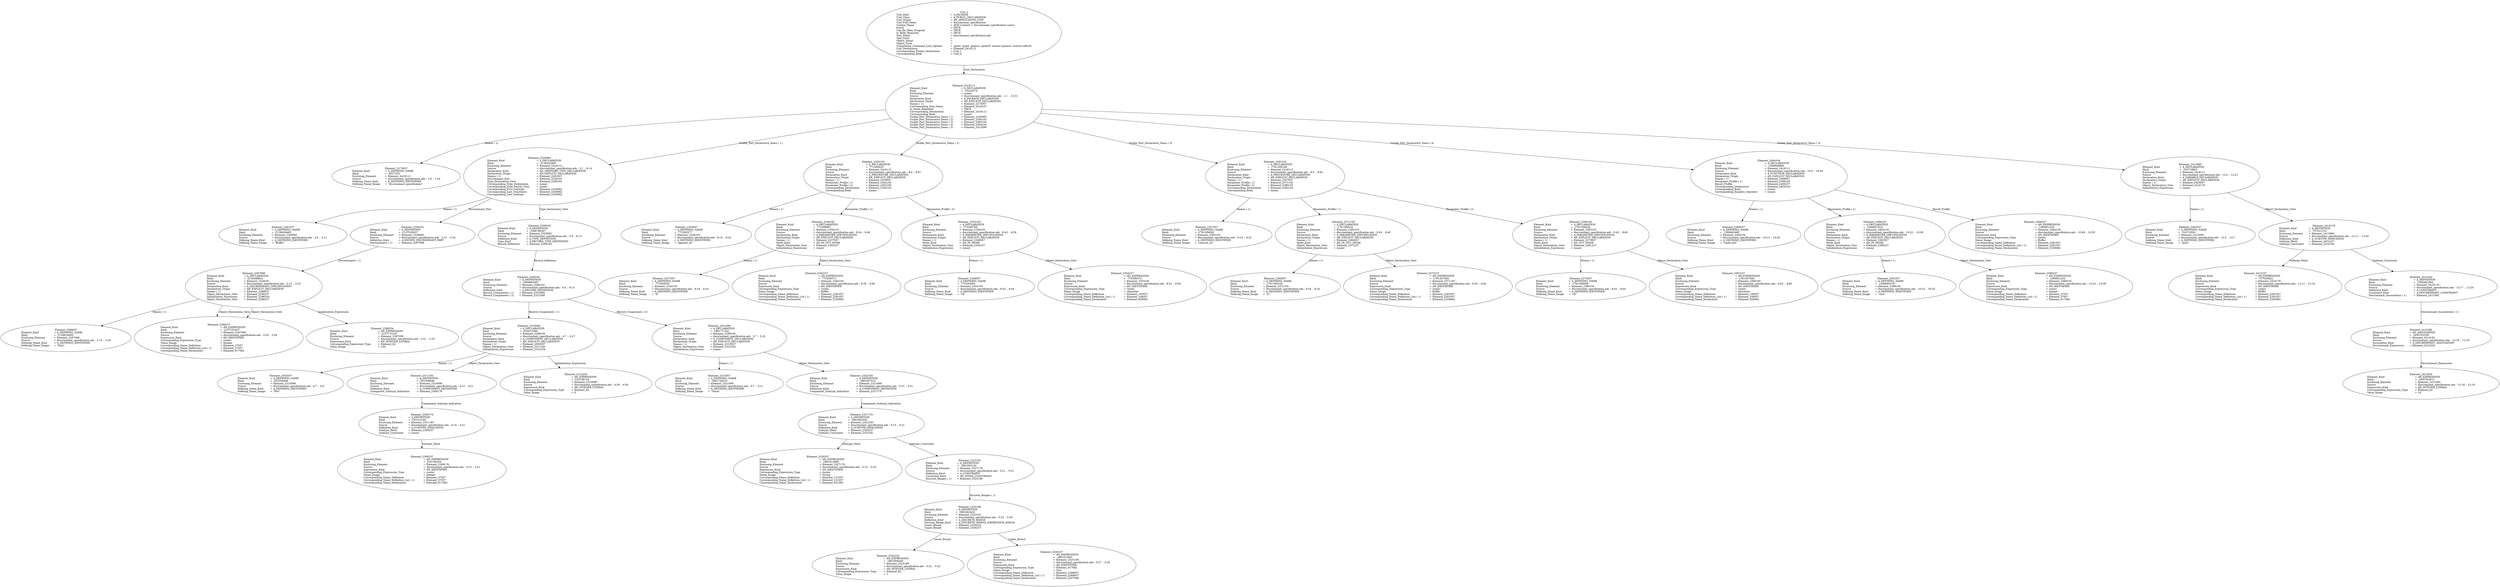 digraph "discriminant_specification.adt" {
  Unit_2 -> Element_2418112
      [ label=Unit_Declaration ];
  Unit_2
      [ label=<<TABLE BORDER="0" CELLBORDER="0" CELLSPACING="0" CELLPADDING="0"> 
          <TR><TD COLSPAN="3">Unit_2</TD></TR>
          <TR><TD ALIGN="LEFT">Unit_Kind   </TD><TD> = </TD><TD ALIGN="LEFT">A_PACKAGE</TD></TR>
          <TR><TD ALIGN="LEFT">Unit_Class   </TD><TD> = </TD><TD ALIGN="LEFT">A_PUBLIC_DECLARATION</TD></TR>
          <TR><TD ALIGN="LEFT">Unit_Origin   </TD><TD> = </TD><TD ALIGN="LEFT">AN_APPLICATION_UNIT</TD></TR>
          <TR><TD ALIGN="LEFT">Unit_Full_Name    </TD><TD> = </TD><TD ALIGN="LEFT">discriminant_specification</TD></TR>
          <TR><TD ALIGN="LEFT">Unique_Name   </TD><TD> = </TD><TD ALIGN="LEFT">ASIS Context 1: discriminant_specification (spec)</TD></TR>
          <TR><TD ALIGN="LEFT">Exists  </TD><TD> = </TD><TD ALIGN="LEFT">TRUE</TD></TR>
          <TR><TD ALIGN="LEFT">Can_Be_Main_Program     </TD><TD> = </TD><TD ALIGN="LEFT">TRUE</TD></TR>
          <TR><TD ALIGN="LEFT">Is_Body_Required     </TD><TD> = </TD><TD ALIGN="LEFT">TRUE</TD></TR>
          <TR><TD ALIGN="LEFT">Text_Name   </TD><TD> = </TD><TD ALIGN="LEFT">discriminant_specification.ads</TD></TR>
          <TR><TD ALIGN="LEFT">Text_Form   </TD><TD> = </TD><TD ALIGN="LEFT"></TD></TR>
          <TR><TD ALIGN="LEFT">Object_Name   </TD><TD> = </TD><TD ALIGN="LEFT"></TD></TR>
          <TR><TD ALIGN="LEFT">Object_Form   </TD><TD> = </TD><TD ALIGN="LEFT"></TD></TR>
          <TR><TD ALIGN="LEFT">Compilation_Command_Line_Options         </TD><TD> = </TD><TD ALIGN="LEFT">-gnatc -gnatt -gnatws -gnatyN -mtune=generic -march=x86-64</TD></TR>
          <TR><TD ALIGN="LEFT">Unit_Declaration     </TD><TD> = </TD><TD ALIGN="LEFT">Element_2418112</TD></TR>
          <TR><TD ALIGN="LEFT">Corresponding_Parent_Declaration         </TD><TD> = </TD><TD ALIGN="LEFT">Unit_1</TD></TR>
          <TR><TD ALIGN="LEFT">Corresponding_Body     </TD><TD> = </TD><TD ALIGN="LEFT">Unit_4</TD></TR>
          </TABLE>> ];
  Element_2418112 -> Element_2273057
      [ label="Names ( 1)" ];
  Element_2418112 -> Element_2329082
      [ label="Visible_Part_Declarative_Items ( 1)" ];
  Element_2418112 -> Element_2356103
      [ label="Visible_Part_Declarative_Items ( 2)" ];
  Element_2418112 -> Element_2383103
      [ label="Visible_Part_Declarative_Items ( 3)" ];
  Element_2418112 -> Element_2404104
      [ label="Visible_Part_Declarative_Items ( 4)" ];
  Element_2418112 -> Element_2413090
      [ label="Visible_Part_Declarative_Items ( 5)" ];
  Element_2418112
      [ label=<<TABLE BORDER="0" CELLBORDER="0" CELLSPACING="0" CELLPADDING="0"> 
          <TR><TD COLSPAN="3">Element_2418112</TD></TR>
          <TR><TD ALIGN="LEFT">Element_Kind    </TD><TD> = </TD><TD ALIGN="LEFT">A_DECLARATION</TD></TR>
          <TR><TD ALIGN="LEFT">Hash  </TD><TD> = </TD><TD ALIGN="LEFT"> 10224279</TD></TR>
          <TR><TD ALIGN="LEFT">Enclosing_Element     </TD><TD> = </TD><TD ALIGN="LEFT">(none)</TD></TR>
          <TR><TD ALIGN="LEFT">Source  </TD><TD> = </TD><TD ALIGN="LEFT">discriminant_specification.ads - 1:1 .. 13:31</TD></TR>
          <TR><TD ALIGN="LEFT">Declaration_Kind     </TD><TD> = </TD><TD ALIGN="LEFT">A_PACKAGE_DECLARATION</TD></TR>
          <TR><TD ALIGN="LEFT">Declaration_Origin     </TD><TD> = </TD><TD ALIGN="LEFT">AN_EXPLICIT_DECLARATION</TD></TR>
          <TR><TD ALIGN="LEFT">Names ( 1)   </TD><TD> = </TD><TD ALIGN="LEFT">Element_2273057</TD></TR>
          <TR><TD ALIGN="LEFT">Corresponding_End_Name      </TD><TD> = </TD><TD ALIGN="LEFT">Element_2419237</TD></TR>
          <TR><TD ALIGN="LEFT">Is_Name_Repeated     </TD><TD> = </TD><TD ALIGN="LEFT">TRUE</TD></TR>
          <TR><TD ALIGN="LEFT">Corresponding_Declaration       </TD><TD> = </TD><TD ALIGN="LEFT">Element_2418112</TD></TR>
          <TR><TD ALIGN="LEFT">Corresponding_Body     </TD><TD> = </TD><TD ALIGN="LEFT">(none)</TD></TR>
          <TR><TD ALIGN="LEFT">Visible_Part_Declarative_Items ( 1)         </TD><TD> = </TD><TD ALIGN="LEFT">Element_2329082</TD></TR>
          <TR><TD ALIGN="LEFT">Visible_Part_Declarative_Items ( 2)         </TD><TD> = </TD><TD ALIGN="LEFT">Element_2356103</TD></TR>
          <TR><TD ALIGN="LEFT">Visible_Part_Declarative_Items ( 3)         </TD><TD> = </TD><TD ALIGN="LEFT">Element_2383103</TD></TR>
          <TR><TD ALIGN="LEFT">Visible_Part_Declarative_Items ( 4)         </TD><TD> = </TD><TD ALIGN="LEFT">Element_2404104</TD></TR>
          <TR><TD ALIGN="LEFT">Visible_Part_Declarative_Items ( 5)         </TD><TD> = </TD><TD ALIGN="LEFT">Element_2413090</TD></TR>
          </TABLE>> ];
  Element_2273057
      [ label=<<TABLE BORDER="0" CELLBORDER="0" CELLSPACING="0" CELLPADDING="0"> 
          <TR><TD COLSPAN="3">Element_2273057</TD></TR>
          <TR><TD ALIGN="LEFT">Element_Kind    </TD><TD> = </TD><TD ALIGN="LEFT">A_DEFINING_NAME</TD></TR>
          <TR><TD ALIGN="LEFT">Hash  </TD><TD> = </TD><TD ALIGN="LEFT"> 9327255</TD></TR>
          <TR><TD ALIGN="LEFT">Enclosing_Element     </TD><TD> = </TD><TD ALIGN="LEFT">Element_2418112</TD></TR>
          <TR><TD ALIGN="LEFT">Source  </TD><TD> = </TD><TD ALIGN="LEFT">discriminant_specification.ads - 1:9 .. 1:34</TD></TR>
          <TR><TD ALIGN="LEFT">Defining_Name_Kind     </TD><TD> = </TD><TD ALIGN="LEFT">A_DEFINING_IDENTIFIER</TD></TR>
          <TR><TD ALIGN="LEFT">Defining_Name_Image     </TD><TD> = </TD><TD ALIGN="LEFT">"discriminant_specification"</TD></TR>
          </TABLE>> ];
  Element_2329082 -> Element_2281057
      [ label="Names ( 1)" ];
  Element_2329082 -> Element_2329191
      [ label=Discriminant_Part ];
  Element_2329082 -> Element_2299162
      [ label=Type_Declaration_View ];
  Element_2329082
      [ label=<<TABLE BORDER="0" CELLBORDER="0" CELLSPACING="0" CELLPADDING="0"> 
          <TR><TD COLSPAN="3">Element_2329082</TD></TR>
          <TR><TD ALIGN="LEFT">Element_Kind    </TD><TD> = </TD><TD ALIGN="LEFT">A_DECLARATION</TD></TR>
          <TR><TD ALIGN="LEFT">Hash  </TD><TD> = </TD><TD ALIGN="LEFT">-2138422965</TD></TR>
          <TR><TD ALIGN="LEFT">Enclosing_Element     </TD><TD> = </TD><TD ALIGN="LEFT">Element_2418112</TD></TR>
          <TR><TD ALIGN="LEFT">Source  </TD><TD> = </TD><TD ALIGN="LEFT">discriminant_specification.ads - 2:1 .. 6:14</TD></TR>
          <TR><TD ALIGN="LEFT">Declaration_Kind     </TD><TD> = </TD><TD ALIGN="LEFT">AN_ORDINARY_TYPE_DECLARATION</TD></TR>
          <TR><TD ALIGN="LEFT">Declaration_Origin     </TD><TD> = </TD><TD ALIGN="LEFT">AN_EXPLICIT_DECLARATION</TD></TR>
          <TR><TD ALIGN="LEFT">Names ( 1)   </TD><TD> = </TD><TD ALIGN="LEFT">Element_2281057</TD></TR>
          <TR><TD ALIGN="LEFT">Discriminant_Part     </TD><TD> = </TD><TD ALIGN="LEFT">Element_2329191</TD></TR>
          <TR><TD ALIGN="LEFT">Type_Declaration_View      </TD><TD> = </TD><TD ALIGN="LEFT">Element_2299162</TD></TR>
          <TR><TD ALIGN="LEFT">Corresponding_Type_Declaration        </TD><TD> = </TD><TD ALIGN="LEFT">(none)</TD></TR>
          <TR><TD ALIGN="LEFT">Corresponding_Type_Partial_View        </TD><TD> = </TD><TD ALIGN="LEFT">(none)</TD></TR>
          <TR><TD ALIGN="LEFT">Corresponding_First_Subtype       </TD><TD> = </TD><TD ALIGN="LEFT">Element_2329082</TD></TR>
          <TR><TD ALIGN="LEFT">Corresponding_Last_Constraint        </TD><TD> = </TD><TD ALIGN="LEFT">Element_2329082</TD></TR>
          <TR><TD ALIGN="LEFT">Corresponding_Last_Subtype       </TD><TD> = </TD><TD ALIGN="LEFT">Element_2329082</TD></TR>
          </TABLE>> ];
  Element_2281057
      [ label=<<TABLE BORDER="0" CELLBORDER="0" CELLSPACING="0" CELLPADDING="0"> 
          <TR><TD COLSPAN="3">Element_2281057</TD></TR>
          <TR><TD ALIGN="LEFT">Element_Kind    </TD><TD> = </TD><TD ALIGN="LEFT">A_DEFINING_NAME</TD></TR>
          <TR><TD ALIGN="LEFT">Hash  </TD><TD> = </TD><TD ALIGN="LEFT">-2138626485</TD></TR>
          <TR><TD ALIGN="LEFT">Enclosing_Element     </TD><TD> = </TD><TD ALIGN="LEFT">Element_2329082</TD></TR>
          <TR><TD ALIGN="LEFT">Source  </TD><TD> = </TD><TD ALIGN="LEFT">discriminant_specification.ads - 2:6 .. 2:11</TD></TR>
          <TR><TD ALIGN="LEFT">Defining_Name_Kind     </TD><TD> = </TD><TD ALIGN="LEFT">A_DEFINING_IDENTIFIER</TD></TR>
          <TR><TD ALIGN="LEFT">Defining_Name_Image     </TD><TD> = </TD><TD ALIGN="LEFT">"Buffer"</TD></TR>
          </TABLE>> ];
  Element_2329191 -> Element_2297098
      [ label="Discriminants ( 1)" ];
  Element_2329191
      [ label=<<TABLE BORDER="0" CELLBORDER="0" CELLSPACING="0" CELLPADDING="0"> 
          <TR><TD COLSPAN="3">Element_2329191</TD></TR>
          <TR><TD ALIGN="LEFT">Element_Kind    </TD><TD> = </TD><TD ALIGN="LEFT">A_DEFINITION</TD></TR>
          <TR><TD ALIGN="LEFT">Hash  </TD><TD> = </TD><TD ALIGN="LEFT">-2137530037</TD></TR>
          <TR><TD ALIGN="LEFT">Enclosing_Element     </TD><TD> = </TD><TD ALIGN="LEFT">Element_2329082</TD></TR>
          <TR><TD ALIGN="LEFT">Source  </TD><TD> = </TD><TD ALIGN="LEFT">discriminant_specification.ads - 2:12 .. 2:34</TD></TR>
          <TR><TD ALIGN="LEFT">Definition_Kind    </TD><TD> = </TD><TD ALIGN="LEFT">A_KNOWN_DISCRIMINANT_PART</TD></TR>
          <TR><TD ALIGN="LEFT">Discriminants ( 1)     </TD><TD> = </TD><TD ALIGN="LEFT">Element_2297098</TD></TR>
          </TABLE>> ];
  Element_2297098 -> Element_2289057
      [ label="Names ( 1)" ];
  Element_2297098 -> Element_2296237
      [ label=Object_Declaration_View ];
  Element_2297098 -> Element_2298234
      [ label=Initialization_Expression ];
  Element_2297098 -> Element_2296237
      [ label=Object_Declaration_View ];
  Element_2297098
      [ label=<<TABLE BORDER="0" CELLBORDER="0" CELLSPACING="0" CELLPADDING="0"> 
          <TR><TD COLSPAN="3">Element_2297098</TD></TR>
          <TR><TD ALIGN="LEFT">Element_Kind    </TD><TD> = </TD><TD ALIGN="LEFT">A_DECLARATION</TD></TR>
          <TR><TD ALIGN="LEFT">Hash  </TD><TD> = </TD><TD ALIGN="LEFT">-2138288821</TD></TR>
          <TR><TD ALIGN="LEFT">Enclosing_Element     </TD><TD> = </TD><TD ALIGN="LEFT">Element_2329191</TD></TR>
          <TR><TD ALIGN="LEFT">Source  </TD><TD> = </TD><TD ALIGN="LEFT">discriminant_specification.ads - 2:13 .. 2:33</TD></TR>
          <TR><TD ALIGN="LEFT">Declaration_Kind     </TD><TD> = </TD><TD ALIGN="LEFT">A_DISCRIMINANT_SPECIFICATION</TD></TR>
          <TR><TD ALIGN="LEFT">Declaration_Origin     </TD><TD> = </TD><TD ALIGN="LEFT">AN_EXPLICIT_DECLARATION</TD></TR>
          <TR><TD ALIGN="LEFT">Names ( 1)   </TD><TD> = </TD><TD ALIGN="LEFT">Element_2289057</TD></TR>
          <TR><TD ALIGN="LEFT">Object_Declaration_View      </TD><TD> = </TD><TD ALIGN="LEFT">Element_2296237</TD></TR>
          <TR><TD ALIGN="LEFT">Initialization_Expression       </TD><TD> = </TD><TD ALIGN="LEFT">Element_2298234</TD></TR>
          <TR><TD ALIGN="LEFT">Object_Declaration_View      </TD><TD> = </TD><TD ALIGN="LEFT">Element_2296237</TD></TR>
          </TABLE>> ];
  Element_2289057
      [ label=<<TABLE BORDER="0" CELLBORDER="0" CELLSPACING="0" CELLPADDING="0"> 
          <TR><TD COLSPAN="3">Element_2289057</TD></TR>
          <TR><TD ALIGN="LEFT">Element_Kind    </TD><TD> = </TD><TD ALIGN="LEFT">A_DEFINING_NAME</TD></TR>
          <TR><TD ALIGN="LEFT">Hash  </TD><TD> = </TD><TD ALIGN="LEFT">-2138624693</TD></TR>
          <TR><TD ALIGN="LEFT">Enclosing_Element     </TD><TD> = </TD><TD ALIGN="LEFT">Element_2297098</TD></TR>
          <TR><TD ALIGN="LEFT">Source  </TD><TD> = </TD><TD ALIGN="LEFT">discriminant_specification.ads - 2:13 .. 2:16</TD></TR>
          <TR><TD ALIGN="LEFT">Defining_Name_Kind     </TD><TD> = </TD><TD ALIGN="LEFT">A_DEFINING_IDENTIFIER</TD></TR>
          <TR><TD ALIGN="LEFT">Defining_Name_Image     </TD><TD> = </TD><TD ALIGN="LEFT">"Size"</TD></TR>
          </TABLE>> ];
  Element_2296237
      [ label=<<TABLE BORDER="0" CELLBORDER="0" CELLSPACING="0" CELLPADDING="0"> 
          <TR><TD COLSPAN="3">Element_2296237</TD></TR>
          <TR><TD ALIGN="LEFT">Element_Kind    </TD><TD> = </TD><TD ALIGN="LEFT">AN_EXPRESSION</TD></TR>
          <TR><TD ALIGN="LEFT">Hash  </TD><TD> = </TD><TD ALIGN="LEFT">-2137152437</TD></TR>
          <TR><TD ALIGN="LEFT">Enclosing_Element     </TD><TD> = </TD><TD ALIGN="LEFT">Element_2297098</TD></TR>
          <TR><TD ALIGN="LEFT">Source  </TD><TD> = </TD><TD ALIGN="LEFT">discriminant_specification.ads - 2:20 .. 2:26</TD></TR>
          <TR><TD ALIGN="LEFT">Expression_Kind    </TD><TD> = </TD><TD ALIGN="LEFT">AN_IDENTIFIER</TD></TR>
          <TR><TD ALIGN="LEFT">Corresponding_Expression_Type        </TD><TD> = </TD><TD ALIGN="LEFT">(none)</TD></TR>
          <TR><TD ALIGN="LEFT">Name_Image   </TD><TD> = </TD><TD ALIGN="LEFT">Integer</TD></TR>
          <TR><TD ALIGN="LEFT">Corresponding_Name_Definition        </TD><TD> = </TD><TD ALIGN="LEFT">Element_37057</TD></TR>
          <TR><TD ALIGN="LEFT">Corresponding_Name_Definition_List ( 1)          </TD><TD> = </TD><TD ALIGN="LEFT">Element_37057</TD></TR>
          <TR><TD ALIGN="LEFT">Corresponding_Name_Declaration        </TD><TD> = </TD><TD ALIGN="LEFT">Element_917082</TD></TR>
          </TABLE>> ];
  Element_2298234
      [ label=<<TABLE BORDER="0" CELLBORDER="0" CELLSPACING="0" CELLPADDING="0"> 
          <TR><TD COLSPAN="3">Element_2298234</TD></TR>
          <TR><TD ALIGN="LEFT">Element_Kind    </TD><TD> = </TD><TD ALIGN="LEFT">AN_EXPRESSION</TD></TR>
          <TR><TD ALIGN="LEFT">Hash  </TD><TD> = </TD><TD ALIGN="LEFT">-2137174197</TD></TR>
          <TR><TD ALIGN="LEFT">Enclosing_Element     </TD><TD> = </TD><TD ALIGN="LEFT">Element_2297098</TD></TR>
          <TR><TD ALIGN="LEFT">Source  </TD><TD> = </TD><TD ALIGN="LEFT">discriminant_specification.ads - 2:31 .. 2:33</TD></TR>
          <TR><TD ALIGN="LEFT">Expression_Kind    </TD><TD> = </TD><TD ALIGN="LEFT">AN_INTEGER_LITERAL</TD></TR>
          <TR><TD ALIGN="LEFT">Corresponding_Expression_Type        </TD><TD> = </TD><TD ALIGN="LEFT">Element_82</TD></TR>
          <TR><TD ALIGN="LEFT">Value_Image   </TD><TD> = </TD><TD ALIGN="LEFT">100</TD></TR>
          </TABLE>> ];
  Element_2299162 -> Element_2299192
      [ label=Record_Definition ];
  Element_2299162
      [ label=<<TABLE BORDER="0" CELLBORDER="0" CELLSPACING="0" CELLPADDING="0"> 
          <TR><TD COLSPAN="3">Element_2299162</TD></TR>
          <TR><TD ALIGN="LEFT">Element_Kind    </TD><TD> = </TD><TD ALIGN="LEFT">A_DEFINITION</TD></TR>
          <TR><TD ALIGN="LEFT">Hash  </TD><TD> = </TD><TD ALIGN="LEFT">-1066786267</TD></TR>
          <TR><TD ALIGN="LEFT">Enclosing_Element     </TD><TD> = </TD><TD ALIGN="LEFT">Element_2329082</TD></TR>
          <TR><TD ALIGN="LEFT">Source  </TD><TD> = </TD><TD ALIGN="LEFT">discriminant_specification.ads - 3:4 .. 6:13</TD></TR>
          <TR><TD ALIGN="LEFT">Definition_Kind    </TD><TD> = </TD><TD ALIGN="LEFT">A_TYPE_DEFINITION</TD></TR>
          <TR><TD ALIGN="LEFT">Type_Kind   </TD><TD> = </TD><TD ALIGN="LEFT">A_RECORD_TYPE_DEFINITION</TD></TR>
          <TR><TD ALIGN="LEFT">Record_Definition     </TD><TD> = </TD><TD ALIGN="LEFT">Element_2299192</TD></TR>
          </TABLE>> ];
  Element_2299192 -> Element_2310099
      [ label="Record_Components ( 1)" ];
  Element_2299192 -> Element_2321099
      [ label="Record_Components ( 2)" ];
  Element_2299192
      [ label=<<TABLE BORDER="0" CELLBORDER="0" CELLSPACING="0" CELLPADDING="0"> 
          <TR><TD COLSPAN="3">Element_2299192</TD></TR>
          <TR><TD ALIGN="LEFT">Element_Kind    </TD><TD> = </TD><TD ALIGN="LEFT">A_DEFINITION</TD></TR>
          <TR><TD ALIGN="LEFT">Hash  </TD><TD> = </TD><TD ALIGN="LEFT">-1066663387</TD></TR>
          <TR><TD ALIGN="LEFT">Enclosing_Element     </TD><TD> = </TD><TD ALIGN="LEFT">Element_2299162</TD></TR>
          <TR><TD ALIGN="LEFT">Source  </TD><TD> = </TD><TD ALIGN="LEFT">discriminant_specification.ads - 3:4 .. 6:13</TD></TR>
          <TR><TD ALIGN="LEFT">Definition_Kind    </TD><TD> = </TD><TD ALIGN="LEFT">A_RECORD_DEFINITION</TD></TR>
          <TR><TD ALIGN="LEFT">Record_Components ( 1)      </TD><TD> = </TD><TD ALIGN="LEFT">Element_2310099</TD></TR>
          <TR><TD ALIGN="LEFT">Record_Components ( 2)      </TD><TD> = </TD><TD ALIGN="LEFT">Element_2321099</TD></TR>
          </TABLE>> ];
  Element_2310099 -> Element_2302057
      [ label="Names ( 1)" ];
  Element_2310099 -> Element_2311183
      [ label=Object_Declaration_View ];
  Element_2310099 -> Element_2312234
      [ label=Initialization_Expression ];
  Element_2310099
      [ label=<<TABLE BORDER="0" CELLBORDER="0" CELLSPACING="0" CELLPADDING="0"> 
          <TR><TD COLSPAN="3">Element_2310099</TD></TR>
          <TR><TD ALIGN="LEFT">Element_Kind    </TD><TD> = </TD><TD ALIGN="LEFT">A_DECLARATION</TD></TR>
          <TR><TD ALIGN="LEFT">Hash  </TD><TD> = </TD><TD ALIGN="LEFT">-532473390</TD></TR>
          <TR><TD ALIGN="LEFT">Enclosing_Element     </TD><TD> = </TD><TD ALIGN="LEFT">Element_2299192</TD></TR>
          <TR><TD ALIGN="LEFT">Source  </TD><TD> = </TD><TD ALIGN="LEFT">discriminant_specification.ads - 4:7 .. 4:27</TD></TR>
          <TR><TD ALIGN="LEFT">Declaration_Kind     </TD><TD> = </TD><TD ALIGN="LEFT">A_COMPONENT_DECLARATION</TD></TR>
          <TR><TD ALIGN="LEFT">Declaration_Origin     </TD><TD> = </TD><TD ALIGN="LEFT">AN_EXPLICIT_DECLARATION</TD></TR>
          <TR><TD ALIGN="LEFT">Names ( 1)   </TD><TD> = </TD><TD ALIGN="LEFT">Element_2302057</TD></TR>
          <TR><TD ALIGN="LEFT">Object_Declaration_View      </TD><TD> = </TD><TD ALIGN="LEFT">Element_2311183</TD></TR>
          <TR><TD ALIGN="LEFT">Initialization_Expression       </TD><TD> = </TD><TD ALIGN="LEFT">Element_2312234</TD></TR>
          </TABLE>> ];
  Element_2302057
      [ label=<<TABLE BORDER="0" CELLBORDER="0" CELLSPACING="0" CELLPADDING="0"> 
          <TR><TD COLSPAN="3">Element_2302057</TD></TR>
          <TR><TD ALIGN="LEFT">Element_Kind    </TD><TD> = </TD><TD ALIGN="LEFT">A_DEFINING_NAME</TD></TR>
          <TR><TD ALIGN="LEFT">Hash  </TD><TD> = </TD><TD ALIGN="LEFT">-532559406</TD></TR>
          <TR><TD ALIGN="LEFT">Enclosing_Element     </TD><TD> = </TD><TD ALIGN="LEFT">Element_2310099</TD></TR>
          <TR><TD ALIGN="LEFT">Source  </TD><TD> = </TD><TD ALIGN="LEFT">discriminant_specification.ads - 4:7 .. 4:9</TD></TR>
          <TR><TD ALIGN="LEFT">Defining_Name_Kind     </TD><TD> = </TD><TD ALIGN="LEFT">A_DEFINING_IDENTIFIER</TD></TR>
          <TR><TD ALIGN="LEFT">Defining_Name_Image     </TD><TD> = </TD><TD ALIGN="LEFT">"Pos"</TD></TR>
          </TABLE>> ];
  Element_2311183 -> Element_2309176
      [ label=Component_Subtype_Indication ];
  Element_2311183
      [ label=<<TABLE BORDER="0" CELLBORDER="0" CELLSPACING="0" CELLPADDING="0"> 
          <TR><TD COLSPAN="3">Element_2311183</TD></TR>
          <TR><TD ALIGN="LEFT">Element_Kind    </TD><TD> = </TD><TD ALIGN="LEFT">A_DEFINITION</TD></TR>
          <TR><TD ALIGN="LEFT">Hash  </TD><TD> = </TD><TD ALIGN="LEFT">-532300846</TD></TR>
          <TR><TD ALIGN="LEFT">Enclosing_Element     </TD><TD> = </TD><TD ALIGN="LEFT">Element_2310099</TD></TR>
          <TR><TD ALIGN="LEFT">Source  </TD><TD> = </TD><TD ALIGN="LEFT">discriminant_specification.ads - 4:15 .. 4:21</TD></TR>
          <TR><TD ALIGN="LEFT">Definition_Kind    </TD><TD> = </TD><TD ALIGN="LEFT">A_COMPONENT_DEFINITION</TD></TR>
          <TR><TD ALIGN="LEFT">Component_Subtype_Indication        </TD><TD> = </TD><TD ALIGN="LEFT">Element_2309176</TD></TR>
          </TABLE>> ];
  Element_2309176 -> Element_2309237
      [ label=Subtype_Mark ];
  Element_2309176
      [ label=<<TABLE BORDER="0" CELLBORDER="0" CELLSPACING="0" CELLPADDING="0"> 
          <TR><TD COLSPAN="3">Element_2309176</TD></TR>
          <TR><TD ALIGN="LEFT">Element_Kind    </TD><TD> = </TD><TD ALIGN="LEFT">A_DEFINITION</TD></TR>
          <TR><TD ALIGN="LEFT">Hash  </TD><TD> = </TD><TD ALIGN="LEFT">-532315182</TD></TR>
          <TR><TD ALIGN="LEFT">Enclosing_Element     </TD><TD> = </TD><TD ALIGN="LEFT">Element_2311183</TD></TR>
          <TR><TD ALIGN="LEFT">Source  </TD><TD> = </TD><TD ALIGN="LEFT">discriminant_specification.ads - 4:15 .. 4:21</TD></TR>
          <TR><TD ALIGN="LEFT">Definition_Kind    </TD><TD> = </TD><TD ALIGN="LEFT">A_SUBTYPE_INDICATION</TD></TR>
          <TR><TD ALIGN="LEFT">Subtype_Mark    </TD><TD> = </TD><TD ALIGN="LEFT">Element_2309237</TD></TR>
          <TR><TD ALIGN="LEFT">Subtype_Constraint     </TD><TD> = </TD><TD ALIGN="LEFT">(none)</TD></TR>
          </TABLE>> ];
  Element_2309237
      [ label=<<TABLE BORDER="0" CELLBORDER="0" CELLSPACING="0" CELLPADDING="0"> 
          <TR><TD COLSPAN="3">Element_2309237</TD></TR>
          <TR><TD ALIGN="LEFT">Element_Kind    </TD><TD> = </TD><TD ALIGN="LEFT">AN_EXPRESSION</TD></TR>
          <TR><TD ALIGN="LEFT">Hash  </TD><TD> = </TD><TD ALIGN="LEFT">-532190254</TD></TR>
          <TR><TD ALIGN="LEFT">Enclosing_Element     </TD><TD> = </TD><TD ALIGN="LEFT">Element_2309176</TD></TR>
          <TR><TD ALIGN="LEFT">Source  </TD><TD> = </TD><TD ALIGN="LEFT">discriminant_specification.ads - 4:15 .. 4:21</TD></TR>
          <TR><TD ALIGN="LEFT">Expression_Kind    </TD><TD> = </TD><TD ALIGN="LEFT">AN_IDENTIFIER</TD></TR>
          <TR><TD ALIGN="LEFT">Corresponding_Expression_Type        </TD><TD> = </TD><TD ALIGN="LEFT">(none)</TD></TR>
          <TR><TD ALIGN="LEFT">Name_Image   </TD><TD> = </TD><TD ALIGN="LEFT">Integer</TD></TR>
          <TR><TD ALIGN="LEFT">Corresponding_Name_Definition        </TD><TD> = </TD><TD ALIGN="LEFT">Element_37057</TD></TR>
          <TR><TD ALIGN="LEFT">Corresponding_Name_Definition_List ( 1)          </TD><TD> = </TD><TD ALIGN="LEFT">Element_37057</TD></TR>
          <TR><TD ALIGN="LEFT">Corresponding_Name_Declaration        </TD><TD> = </TD><TD ALIGN="LEFT">Element_917082</TD></TR>
          </TABLE>> ];
  Element_2312234
      [ label=<<TABLE BORDER="0" CELLBORDER="0" CELLSPACING="0" CELLPADDING="0"> 
          <TR><TD COLSPAN="3">Element_2312234</TD></TR>
          <TR><TD ALIGN="LEFT">Element_Kind    </TD><TD> = </TD><TD ALIGN="LEFT">AN_EXPRESSION</TD></TR>
          <TR><TD ALIGN="LEFT">Hash  </TD><TD> = </TD><TD ALIGN="LEFT">-532196718</TD></TR>
          <TR><TD ALIGN="LEFT">Enclosing_Element     </TD><TD> = </TD><TD ALIGN="LEFT">Element_2310099</TD></TR>
          <TR><TD ALIGN="LEFT">Source  </TD><TD> = </TD><TD ALIGN="LEFT">discriminant_specification.ads - 4:26 .. 4:26</TD></TR>
          <TR><TD ALIGN="LEFT">Expression_Kind    </TD><TD> = </TD><TD ALIGN="LEFT">AN_INTEGER_LITERAL</TD></TR>
          <TR><TD ALIGN="LEFT">Corresponding_Expression_Type        </TD><TD> = </TD><TD ALIGN="LEFT">Element_82</TD></TR>
          <TR><TD ALIGN="LEFT">Value_Image   </TD><TD> = </TD><TD ALIGN="LEFT">0</TD></TR>
          </TABLE>> ];
  Element_2321099 -> Element_2313057
      [ label="Names ( 1)" ];
  Element_2321099 -> Element_2322183
      [ label=Object_Declaration_View ];
  Element_2321099
      [ label=<<TABLE BORDER="0" CELLBORDER="0" CELLSPACING="0" CELLPADDING="0"> 
          <TR><TD COLSPAN="3">Element_2321099</TD></TR>
          <TR><TD ALIGN="LEFT">Element_Kind    </TD><TD> = </TD><TD ALIGN="LEFT">A_DECLARATION</TD></TR>
          <TR><TD ALIGN="LEFT">Hash  </TD><TD> = </TD><TD ALIGN="LEFT"> 1881771241</TD></TR>
          <TR><TD ALIGN="LEFT">Enclosing_Element     </TD><TD> = </TD><TD ALIGN="LEFT">Element_2299192</TD></TR>
          <TR><TD ALIGN="LEFT">Source  </TD><TD> = </TD><TD ALIGN="LEFT">discriminant_specification.ads - 5:7 .. 5:32</TD></TR>
          <TR><TD ALIGN="LEFT">Declaration_Kind     </TD><TD> = </TD><TD ALIGN="LEFT">A_COMPONENT_DECLARATION</TD></TR>
          <TR><TD ALIGN="LEFT">Declaration_Origin     </TD><TD> = </TD><TD ALIGN="LEFT">AN_EXPLICIT_DECLARATION</TD></TR>
          <TR><TD ALIGN="LEFT">Names ( 1)   </TD><TD> = </TD><TD ALIGN="LEFT">Element_2313057</TD></TR>
          <TR><TD ALIGN="LEFT">Object_Declaration_View      </TD><TD> = </TD><TD ALIGN="LEFT">Element_2322183</TD></TR>
          <TR><TD ALIGN="LEFT">Initialization_Expression       </TD><TD> = </TD><TD ALIGN="LEFT">(none)</TD></TR>
          </TABLE>> ];
  Element_2313057
      [ label=<<TABLE BORDER="0" CELLBORDER="0" CELLSPACING="0" CELLPADDING="0"> 
          <TR><TD COLSPAN="3">Element_2313057</TD></TR>
          <TR><TD ALIGN="LEFT">Element_Kind    </TD><TD> = </TD><TD ALIGN="LEFT">A_DEFINING_NAME</TD></TR>
          <TR><TD ALIGN="LEFT">Hash  </TD><TD> = </TD><TD ALIGN="LEFT"> 1881728233</TD></TR>
          <TR><TD ALIGN="LEFT">Enclosing_Element     </TD><TD> = </TD><TD ALIGN="LEFT">Element_2321099</TD></TR>
          <TR><TD ALIGN="LEFT">Source  </TD><TD> = </TD><TD ALIGN="LEFT">discriminant_specification.ads - 5:7 .. 5:11</TD></TR>
          <TR><TD ALIGN="LEFT">Defining_Name_Kind     </TD><TD> = </TD><TD ALIGN="LEFT">A_DEFINING_IDENTIFIER</TD></TR>
          <TR><TD ALIGN="LEFT">Defining_Name_Image     </TD><TD> = </TD><TD ALIGN="LEFT">"Value"</TD></TR>
          </TABLE>> ];
  Element_2322183 -> Element_2327176
      [ label=Component_Subtype_Indication ];
  Element_2322183
      [ label=<<TABLE BORDER="0" CELLBORDER="0" CELLSPACING="0" CELLPADDING="0"> 
          <TR><TD COLSPAN="3">Element_2322183</TD></TR>
          <TR><TD ALIGN="LEFT">Element_Kind    </TD><TD> = </TD><TD ALIGN="LEFT">A_DEFINITION</TD></TR>
          <TR><TD ALIGN="LEFT">Hash  </TD><TD> = </TD><TD ALIGN="LEFT"> 1881857513</TD></TR>
          <TR><TD ALIGN="LEFT">Enclosing_Element     </TD><TD> = </TD><TD ALIGN="LEFT">Element_2321099</TD></TR>
          <TR><TD ALIGN="LEFT">Source  </TD><TD> = </TD><TD ALIGN="LEFT">discriminant_specification.ads - 5:15 .. 5:31</TD></TR>
          <TR><TD ALIGN="LEFT">Definition_Kind    </TD><TD> = </TD><TD ALIGN="LEFT">A_COMPONENT_DEFINITION</TD></TR>
          <TR><TD ALIGN="LEFT">Component_Subtype_Indication        </TD><TD> = </TD><TD ALIGN="LEFT">Element_2327176</TD></TR>
          </TABLE>> ];
  Element_2327176 -> Element_2320237
      [ label=Subtype_Mark ];
  Element_2327176 -> Element_2323181
      [ label=Subtype_Constraint ];
  Element_2327176
      [ label=<<TABLE BORDER="0" CELLBORDER="0" CELLSPACING="0" CELLPADDING="0"> 
          <TR><TD COLSPAN="3">Element_2327176</TD></TR>
          <TR><TD ALIGN="LEFT">Element_Kind    </TD><TD> = </TD><TD ALIGN="LEFT">A_DEFINITION</TD></TR>
          <TR><TD ALIGN="LEFT">Hash  </TD><TD> = </TD><TD ALIGN="LEFT"> 1881850345</TD></TR>
          <TR><TD ALIGN="LEFT">Enclosing_Element     </TD><TD> = </TD><TD ALIGN="LEFT">Element_2322183</TD></TR>
          <TR><TD ALIGN="LEFT">Source  </TD><TD> = </TD><TD ALIGN="LEFT">discriminant_specification.ads - 5:15 .. 5:31</TD></TR>
          <TR><TD ALIGN="LEFT">Definition_Kind    </TD><TD> = </TD><TD ALIGN="LEFT">A_SUBTYPE_INDICATION</TD></TR>
          <TR><TD ALIGN="LEFT">Subtype_Mark    </TD><TD> = </TD><TD ALIGN="LEFT">Element_2320237</TD></TR>
          <TR><TD ALIGN="LEFT">Subtype_Constraint     </TD><TD> = </TD><TD ALIGN="LEFT">Element_2323181</TD></TR>
          </TABLE>> ];
  Element_2320237
      [ label=<<TABLE BORDER="0" CELLBORDER="0" CELLSPACING="0" CELLPADDING="0"> 
          <TR><TD COLSPAN="3">Element_2320237</TD></TR>
          <TR><TD ALIGN="LEFT">Element_Kind    </TD><TD> = </TD><TD ALIGN="LEFT">AN_EXPRESSION</TD></TR>
          <TR><TD ALIGN="LEFT">Hash  </TD><TD> = </TD><TD ALIGN="LEFT"> 1881912809</TD></TR>
          <TR><TD ALIGN="LEFT">Enclosing_Element     </TD><TD> = </TD><TD ALIGN="LEFT">Element_2327176</TD></TR>
          <TR><TD ALIGN="LEFT">Source  </TD><TD> = </TD><TD ALIGN="LEFT">discriminant_specification.ads - 5:15 .. 5:20</TD></TR>
          <TR><TD ALIGN="LEFT">Expression_Kind    </TD><TD> = </TD><TD ALIGN="LEFT">AN_IDENTIFIER</TD></TR>
          <TR><TD ALIGN="LEFT">Corresponding_Expression_Type        </TD><TD> = </TD><TD ALIGN="LEFT">(none)</TD></TR>
          <TR><TD ALIGN="LEFT">Name_Image   </TD><TD> = </TD><TD ALIGN="LEFT">String</TD></TR>
          <TR><TD ALIGN="LEFT">Corresponding_Name_Definition        </TD><TD> = </TD><TD ALIGN="LEFT">Element_121057</TD></TR>
          <TR><TD ALIGN="LEFT">Corresponding_Name_Definition_List ( 1)          </TD><TD> = </TD><TD ALIGN="LEFT">Element_121057</TD></TR>
          <TR><TD ALIGN="LEFT">Corresponding_Name_Declaration        </TD><TD> = </TD><TD ALIGN="LEFT">Element_931082</TD></TR>
          </TABLE>> ];
  Element_2323181 -> Element_2325189
      [ label="Discrete_Ranges ( 1)" ];
  Element_2323181
      [ label=<<TABLE BORDER="0" CELLBORDER="0" CELLSPACING="0" CELLPADDING="0"> 
          <TR><TD COLSPAN="3">Element_2323181</TD></TR>
          <TR><TD ALIGN="LEFT">Element_Kind    </TD><TD> = </TD><TD ALIGN="LEFT">A_DEFINITION</TD></TR>
          <TR><TD ALIGN="LEFT">Hash  </TD><TD> = </TD><TD ALIGN="LEFT"> 1881855145</TD></TR>
          <TR><TD ALIGN="LEFT">Enclosing_Element     </TD><TD> = </TD><TD ALIGN="LEFT">Element_2327176</TD></TR>
          <TR><TD ALIGN="LEFT">Source  </TD><TD> = </TD><TD ALIGN="LEFT">discriminant_specification.ads - 5:21 .. 5:31</TD></TR>
          <TR><TD ALIGN="LEFT">Definition_Kind    </TD><TD> = </TD><TD ALIGN="LEFT">A_CONSTRAINT</TD></TR>
          <TR><TD ALIGN="LEFT">Constraint_Kind    </TD><TD> = </TD><TD ALIGN="LEFT">AN_INDEX_CONSTRAINT</TD></TR>
          <TR><TD ALIGN="LEFT">Discrete_Ranges ( 1)      </TD><TD> = </TD><TD ALIGN="LEFT">Element_2325189</TD></TR>
          </TABLE>> ];
  Element_2325189 -> Element_2324234
      [ label=Lower_Bound ];
  Element_2325189 -> Element_2326237
      [ label=Upper_Bound ];
  Element_2325189
      [ label=<<TABLE BORDER="0" CELLBORDER="0" CELLSPACING="0" CELLPADDING="0"> 
          <TR><TD COLSPAN="3">Element_2325189</TD></TR>
          <TR><TD ALIGN="LEFT">Element_Kind    </TD><TD> = </TD><TD ALIGN="LEFT">A_DEFINITION</TD></TR>
          <TR><TD ALIGN="LEFT">Hash  </TD><TD> = </TD><TD ALIGN="LEFT"> 1881863433</TD></TR>
          <TR><TD ALIGN="LEFT">Enclosing_Element     </TD><TD> = </TD><TD ALIGN="LEFT">Element_2323181</TD></TR>
          <TR><TD ALIGN="LEFT">Source  </TD><TD> = </TD><TD ALIGN="LEFT">discriminant_specification.ads - 5:22 .. 5:30</TD></TR>
          <TR><TD ALIGN="LEFT">Definition_Kind    </TD><TD> = </TD><TD ALIGN="LEFT">A_DISCRETE_RANGE</TD></TR>
          <TR><TD ALIGN="LEFT">Discrete_Range_Kind     </TD><TD> = </TD><TD ALIGN="LEFT">A_DISCRETE_SIMPLE_EXPRESSION_RANGE</TD></TR>
          <TR><TD ALIGN="LEFT">Lower_Bound   </TD><TD> = </TD><TD ALIGN="LEFT">Element_2324234</TD></TR>
          <TR><TD ALIGN="LEFT">Upper_Bound   </TD><TD> = </TD><TD ALIGN="LEFT">Element_2326237</TD></TR>
          </TABLE>> ];
  Element_2324234
      [ label=<<TABLE BORDER="0" CELLBORDER="0" CELLSPACING="0" CELLPADDING="0"> 
          <TR><TD COLSPAN="3">Element_2324234</TD></TR>
          <TR><TD ALIGN="LEFT">Element_Kind    </TD><TD> = </TD><TD ALIGN="LEFT">AN_EXPRESSION</TD></TR>
          <TR><TD ALIGN="LEFT">Hash  </TD><TD> = </TD><TD ALIGN="LEFT"> 1881909449</TD></TR>
          <TR><TD ALIGN="LEFT">Enclosing_Element     </TD><TD> = </TD><TD ALIGN="LEFT">Element_2325189</TD></TR>
          <TR><TD ALIGN="LEFT">Source  </TD><TD> = </TD><TD ALIGN="LEFT">discriminant_specification.ads - 5:22 .. 5:22</TD></TR>
          <TR><TD ALIGN="LEFT">Expression_Kind    </TD><TD> = </TD><TD ALIGN="LEFT">AN_INTEGER_LITERAL</TD></TR>
          <TR><TD ALIGN="LEFT">Corresponding_Expression_Type        </TD><TD> = </TD><TD ALIGN="LEFT">Element_82</TD></TR>
          <TR><TD ALIGN="LEFT">Value_Image   </TD><TD> = </TD><TD ALIGN="LEFT">1</TD></TR>
          </TABLE>> ];
  Element_2326237
      [ label=<<TABLE BORDER="0" CELLBORDER="0" CELLSPACING="0" CELLPADDING="0"> 
          <TR><TD COLSPAN="3">Element_2326237</TD></TR>
          <TR><TD ALIGN="LEFT">Element_Kind    </TD><TD> = </TD><TD ALIGN="LEFT">AN_EXPRESSION</TD></TR>
          <TR><TD ALIGN="LEFT">Hash  </TD><TD> = </TD><TD ALIGN="LEFT"> 1881912681</TD></TR>
          <TR><TD ALIGN="LEFT">Enclosing_Element     </TD><TD> = </TD><TD ALIGN="LEFT">Element_2325189</TD></TR>
          <TR><TD ALIGN="LEFT">Source  </TD><TD> = </TD><TD ALIGN="LEFT">discriminant_specification.ads - 5:27 .. 5:30</TD></TR>
          <TR><TD ALIGN="LEFT">Expression_Kind    </TD><TD> = </TD><TD ALIGN="LEFT">AN_IDENTIFIER</TD></TR>
          <TR><TD ALIGN="LEFT">Corresponding_Expression_Type        </TD><TD> = </TD><TD ALIGN="LEFT">Element_917082</TD></TR>
          <TR><TD ALIGN="LEFT">Name_Image   </TD><TD> = </TD><TD ALIGN="LEFT">Size</TD></TR>
          <TR><TD ALIGN="LEFT">Corresponding_Name_Definition        </TD><TD> = </TD><TD ALIGN="LEFT">Element_2289057</TD></TR>
          <TR><TD ALIGN="LEFT">Corresponding_Name_Definition_List ( 1)          </TD><TD> = </TD><TD ALIGN="LEFT">Element_2289057</TD></TR>
          <TR><TD ALIGN="LEFT">Corresponding_Name_Declaration        </TD><TD> = </TD><TD ALIGN="LEFT">Element_2297098</TD></TR>
          </TABLE>> ];
  Element_2356103 -> Element_2330057
      [ label="Names ( 1)" ];
  Element_2356103 -> Element_2344105
      [ label="Parameter_Profile ( 1)" ];
  Element_2356103 -> Element_2353105
      [ label="Parameter_Profile ( 2)" ];
  Element_2356103
      [ label=<<TABLE BORDER="0" CELLBORDER="0" CELLSPACING="0" CELLPADDING="0"> 
          <TR><TD COLSPAN="3">Element_2356103</TD></TR>
          <TR><TD ALIGN="LEFT">Element_Kind    </TD><TD> = </TD><TD ALIGN="LEFT">A_DECLARATION</TD></TR>
          <TR><TD ALIGN="LEFT">Hash  </TD><TD> = </TD><TD ALIGN="LEFT"> 772289425</TD></TR>
          <TR><TD ALIGN="LEFT">Enclosing_Element     </TD><TD> = </TD><TD ALIGN="LEFT">Element_2418112</TD></TR>
          <TR><TD ALIGN="LEFT">Source  </TD><TD> = </TD><TD ALIGN="LEFT">discriminant_specification.ads - 8:4 .. 8:61</TD></TR>
          <TR><TD ALIGN="LEFT">Declaration_Kind     </TD><TD> = </TD><TD ALIGN="LEFT">A_PROCEDURE_DECLARATION</TD></TR>
          <TR><TD ALIGN="LEFT">Declaration_Origin     </TD><TD> = </TD><TD ALIGN="LEFT">AN_EXPLICIT_DECLARATION</TD></TR>
          <TR><TD ALIGN="LEFT">Names ( 1)   </TD><TD> = </TD><TD ALIGN="LEFT">Element_2330057</TD></TR>
          <TR><TD ALIGN="LEFT">Parameter_Profile ( 1)      </TD><TD> = </TD><TD ALIGN="LEFT">Element_2344105</TD></TR>
          <TR><TD ALIGN="LEFT">Parameter_Profile ( 2)      </TD><TD> = </TD><TD ALIGN="LEFT">Element_2353105</TD></TR>
          <TR><TD ALIGN="LEFT">Corresponding_Declaration       </TD><TD> = </TD><TD ALIGN="LEFT">Element_2356103</TD></TR>
          <TR><TD ALIGN="LEFT">Corresponding_Body     </TD><TD> = </TD><TD ALIGN="LEFT">(none)</TD></TR>
          </TABLE>> ];
  Element_2330057
      [ label=<<TABLE BORDER="0" CELLBORDER="0" CELLSPACING="0" CELLPADDING="0"> 
          <TR><TD COLSPAN="3">Element_2330057</TD></TR>
          <TR><TD ALIGN="LEFT">Element_Kind    </TD><TD> = </TD><TD ALIGN="LEFT">A_DEFINING_NAME</TD></TR>
          <TR><TD ALIGN="LEFT">Hash  </TD><TD> = </TD><TD ALIGN="LEFT"> 772283577</TD></TR>
          <TR><TD ALIGN="LEFT">Enclosing_Element     </TD><TD> = </TD><TD ALIGN="LEFT">Element_2356103</TD></TR>
          <TR><TD ALIGN="LEFT">Source  </TD><TD> = </TD><TD ALIGN="LEFT">discriminant_specification.ads - 8:14 .. 8:22</TD></TR>
          <TR><TD ALIGN="LEFT">Defining_Name_Kind     </TD><TD> = </TD><TD ALIGN="LEFT">A_DEFINING_IDENTIFIER</TD></TR>
          <TR><TD ALIGN="LEFT">Defining_Name_Image     </TD><TD> = </TD><TD ALIGN="LEFT">"append_ch"</TD></TR>
          </TABLE>> ];
  Element_2344105 -> Element_2337057
      [ label="Names ( 1)" ];
  Element_2344105 -> Element_2345237
      [ label=Object_Declaration_View ];
  Element_2344105
      [ label=<<TABLE BORDER="0" CELLBORDER="0" CELLSPACING="0" CELLPADDING="0"> 
          <TR><TD COLSPAN="3">Element_2344105</TD></TR>
          <TR><TD ALIGN="LEFT">Element_Kind    </TD><TD> = </TD><TD ALIGN="LEFT">A_DECLARATION</TD></TR>
          <TR><TD ALIGN="LEFT">Hash  </TD><TD> = </TD><TD ALIGN="LEFT"> 772289697</TD></TR>
          <TR><TD ALIGN="LEFT">Enclosing_Element     </TD><TD> = </TD><TD ALIGN="LEFT">Element_2356103</TD></TR>
          <TR><TD ALIGN="LEFT">Source  </TD><TD> = </TD><TD ALIGN="LEFT">discriminant_specification.ads - 8:24 .. 8:40</TD></TR>
          <TR><TD ALIGN="LEFT">Declaration_Kind     </TD><TD> = </TD><TD ALIGN="LEFT">A_PARAMETER_SPECIFICATION</TD></TR>
          <TR><TD ALIGN="LEFT">Declaration_Origin     </TD><TD> = </TD><TD ALIGN="LEFT">AN_EXPLICIT_DECLARATION</TD></TR>
          <TR><TD ALIGN="LEFT">Names ( 1)   </TD><TD> = </TD><TD ALIGN="LEFT">Element_2337057</TD></TR>
          <TR><TD ALIGN="LEFT">Mode_Kind   </TD><TD> = </TD><TD ALIGN="LEFT">AN_IN_OUT_MODE</TD></TR>
          <TR><TD ALIGN="LEFT">Object_Declaration_View      </TD><TD> = </TD><TD ALIGN="LEFT">Element_2345237</TD></TR>
          <TR><TD ALIGN="LEFT">Initialization_Expression       </TD><TD> = </TD><TD ALIGN="LEFT">(none)</TD></TR>
          </TABLE>> ];
  Element_2337057
      [ label=<<TABLE BORDER="0" CELLBORDER="0" CELLSPACING="0" CELLPADDING="0"> 
          <TR><TD COLSPAN="3">Element_2337057</TD></TR>
          <TR><TD ALIGN="LEFT">Element_Kind    </TD><TD> = </TD><TD ALIGN="LEFT">A_DEFINING_NAME</TD></TR>
          <TR><TD ALIGN="LEFT">Hash  </TD><TD> = </TD><TD ALIGN="LEFT"> 772283553</TD></TR>
          <TR><TD ALIGN="LEFT">Enclosing_Element     </TD><TD> = </TD><TD ALIGN="LEFT">Element_2344105</TD></TR>
          <TR><TD ALIGN="LEFT">Source  </TD><TD> = </TD><TD ALIGN="LEFT">discriminant_specification.ads - 8:24 .. 8:24</TD></TR>
          <TR><TD ALIGN="LEFT">Defining_Name_Kind     </TD><TD> = </TD><TD ALIGN="LEFT">A_DEFINING_IDENTIFIER</TD></TR>
          <TR><TD ALIGN="LEFT">Defining_Name_Image     </TD><TD> = </TD><TD ALIGN="LEFT">"b"</TD></TR>
          </TABLE>> ];
  Element_2345237
      [ label=<<TABLE BORDER="0" CELLBORDER="0" CELLSPACING="0" CELLPADDING="0"> 
          <TR><TD COLSPAN="3">Element_2345237</TD></TR>
          <TR><TD ALIGN="LEFT">Element_Kind    </TD><TD> = </TD><TD ALIGN="LEFT">AN_EXPRESSION</TD></TR>
          <TR><TD ALIGN="LEFT">Hash  </TD><TD> = </TD><TD ALIGN="LEFT"> 772306573</TD></TR>
          <TR><TD ALIGN="LEFT">Enclosing_Element     </TD><TD> = </TD><TD ALIGN="LEFT">Element_2344105</TD></TR>
          <TR><TD ALIGN="LEFT">Source  </TD><TD> = </TD><TD ALIGN="LEFT">discriminant_specification.ads - 8:35 .. 8:40</TD></TR>
          <TR><TD ALIGN="LEFT">Expression_Kind    </TD><TD> = </TD><TD ALIGN="LEFT">AN_IDENTIFIER</TD></TR>
          <TR><TD ALIGN="LEFT">Corresponding_Expression_Type        </TD><TD> = </TD><TD ALIGN="LEFT">(none)</TD></TR>
          <TR><TD ALIGN="LEFT">Name_Image   </TD><TD> = </TD><TD ALIGN="LEFT">Buffer</TD></TR>
          <TR><TD ALIGN="LEFT">Corresponding_Name_Definition        </TD><TD> = </TD><TD ALIGN="LEFT">Element_2281057</TD></TR>
          <TR><TD ALIGN="LEFT">Corresponding_Name_Definition_List ( 1)          </TD><TD> = </TD><TD ALIGN="LEFT">Element_2281057</TD></TR>
          <TR><TD ALIGN="LEFT">Corresponding_Name_Declaration        </TD><TD> = </TD><TD ALIGN="LEFT">Element_2329082</TD></TR>
          </TABLE>> ];
  Element_2353105 -> Element_2346057
      [ label="Names ( 1)" ];
  Element_2353105 -> Element_2354237
      [ label=Object_Declaration_View ];
  Element_2353105
      [ label=<<TABLE BORDER="0" CELLBORDER="0" CELLSPACING="0" CELLPADDING="0"> 
          <TR><TD COLSPAN="3">Element_2353105</TD></TR>
          <TR><TD ALIGN="LEFT">Element_Kind    </TD><TD> = </TD><TD ALIGN="LEFT">A_DECLARATION</TD></TR>
          <TR><TD ALIGN="LEFT">Hash  </TD><TD> = </TD><TD ALIGN="LEFT"> 772289709</TD></TR>
          <TR><TD ALIGN="LEFT">Enclosing_Element     </TD><TD> = </TD><TD ALIGN="LEFT">Element_2356103</TD></TR>
          <TR><TD ALIGN="LEFT">Source  </TD><TD> = </TD><TD ALIGN="LEFT">discriminant_specification.ads - 8:43 .. 8:59</TD></TR>
          <TR><TD ALIGN="LEFT">Declaration_Kind     </TD><TD> = </TD><TD ALIGN="LEFT">A_PARAMETER_SPECIFICATION</TD></TR>
          <TR><TD ALIGN="LEFT">Declaration_Origin     </TD><TD> = </TD><TD ALIGN="LEFT">AN_EXPLICIT_DECLARATION</TD></TR>
          <TR><TD ALIGN="LEFT">Names ( 1)   </TD><TD> = </TD><TD ALIGN="LEFT">Element_2346057</TD></TR>
          <TR><TD ALIGN="LEFT">Mode_Kind   </TD><TD> = </TD><TD ALIGN="LEFT">AN_IN_MODE</TD></TR>
          <TR><TD ALIGN="LEFT">Object_Declaration_View      </TD><TD> = </TD><TD ALIGN="LEFT">Element_2354237</TD></TR>
          <TR><TD ALIGN="LEFT">Initialization_Expression       </TD><TD> = </TD><TD ALIGN="LEFT">(none)</TD></TR>
          </TABLE>> ];
  Element_2346057
      [ label=<<TABLE BORDER="0" CELLBORDER="0" CELLSPACING="0" CELLPADDING="0"> 
          <TR><TD COLSPAN="3">Element_2346057</TD></TR>
          <TR><TD ALIGN="LEFT">Element_Kind    </TD><TD> = </TD><TD ALIGN="LEFT">A_DEFINING_NAME</TD></TR>
          <TR><TD ALIGN="LEFT">Hash  </TD><TD> = </TD><TD ALIGN="LEFT"> 772283565</TD></TR>
          <TR><TD ALIGN="LEFT">Enclosing_Element     </TD><TD> = </TD><TD ALIGN="LEFT">Element_2353105</TD></TR>
          <TR><TD ALIGN="LEFT">Source  </TD><TD> = </TD><TD ALIGN="LEFT">discriminant_specification.ads - 8:43 .. 8:44</TD></TR>
          <TR><TD ALIGN="LEFT">Defining_Name_Kind     </TD><TD> = </TD><TD ALIGN="LEFT">A_DEFINING_IDENTIFIER</TD></TR>
          <TR><TD ALIGN="LEFT">Defining_Name_Image     </TD><TD> = </TD><TD ALIGN="LEFT">"ch"</TD></TR>
          </TABLE>> ];
  Element_2354237
      [ label=<<TABLE BORDER="0" CELLBORDER="0" CELLSPACING="0" CELLPADDING="0"> 
          <TR><TD COLSPAN="3">Element_2354237</TD></TR>
          <TR><TD ALIGN="LEFT">Element_Kind    </TD><TD> = </TD><TD ALIGN="LEFT">AN_EXPRESSION</TD></TR>
          <TR><TD ALIGN="LEFT">Hash  </TD><TD> = </TD><TD ALIGN="LEFT"> 772306573</TD></TR>
          <TR><TD ALIGN="LEFT">Enclosing_Element     </TD><TD> = </TD><TD ALIGN="LEFT">Element_2353105</TD></TR>
          <TR><TD ALIGN="LEFT">Source  </TD><TD> = </TD><TD ALIGN="LEFT">discriminant_specification.ads - 8:51 .. 8:59</TD></TR>
          <TR><TD ALIGN="LEFT">Expression_Kind    </TD><TD> = </TD><TD ALIGN="LEFT">AN_IDENTIFIER</TD></TR>
          <TR><TD ALIGN="LEFT">Corresponding_Expression_Type        </TD><TD> = </TD><TD ALIGN="LEFT">(none)</TD></TR>
          <TR><TD ALIGN="LEFT">Name_Image   </TD><TD> = </TD><TD ALIGN="LEFT">character</TD></TR>
          <TR><TD ALIGN="LEFT">Corresponding_Name_Definition        </TD><TD> = </TD><TD ALIGN="LEFT">Element_100057</TD></TR>
          <TR><TD ALIGN="LEFT">Corresponding_Name_Definition_List ( 1)          </TD><TD> = </TD><TD ALIGN="LEFT">Element_100057</TD></TR>
          <TR><TD ALIGN="LEFT">Corresponding_Name_Declaration        </TD><TD> = </TD><TD ALIGN="LEFT">Element_928082</TD></TR>
          </TABLE>> ];
  Element_2383103 -> Element_2357057
      [ label="Names ( 1)" ];
  Element_2383103 -> Element_2371105
      [ label="Parameter_Profile ( 1)" ];
  Element_2383103 -> Element_2380105
      [ label="Parameter_Profile ( 2)" ];
  Element_2383103
      [ label=<<TABLE BORDER="0" CELLBORDER="0" CELLSPACING="0" CELLPADDING="0"> 
          <TR><TD COLSPAN="3">Element_2383103</TD></TR>
          <TR><TD ALIGN="LEFT">Element_Kind    </TD><TD> = </TD><TD ALIGN="LEFT">A_DECLARATION</TD></TR>
          <TR><TD ALIGN="LEFT">Hash  </TD><TD> = </TD><TD ALIGN="LEFT">-1761306168</TD></TR>
          <TR><TD ALIGN="LEFT">Enclosing_Element     </TD><TD> = </TD><TD ALIGN="LEFT">Element_2418112</TD></TR>
          <TR><TD ALIGN="LEFT">Source  </TD><TD> = </TD><TD ALIGN="LEFT">discriminant_specification.ads - 9:4 .. 9:62</TD></TR>
          <TR><TD ALIGN="LEFT">Declaration_Kind     </TD><TD> = </TD><TD ALIGN="LEFT">A_PROCEDURE_DECLARATION</TD></TR>
          <TR><TD ALIGN="LEFT">Declaration_Origin     </TD><TD> = </TD><TD ALIGN="LEFT">AN_EXPLICIT_DECLARATION</TD></TR>
          <TR><TD ALIGN="LEFT">Names ( 1)   </TD><TD> = </TD><TD ALIGN="LEFT">Element_2357057</TD></TR>
          <TR><TD ALIGN="LEFT">Parameter_Profile ( 1)      </TD><TD> = </TD><TD ALIGN="LEFT">Element_2371105</TD></TR>
          <TR><TD ALIGN="LEFT">Parameter_Profile ( 2)      </TD><TD> = </TD><TD ALIGN="LEFT">Element_2380105</TD></TR>
          <TR><TD ALIGN="LEFT">Corresponding_Declaration       </TD><TD> = </TD><TD ALIGN="LEFT">Element_2383103</TD></TR>
          <TR><TD ALIGN="LEFT">Corresponding_Body     </TD><TD> = </TD><TD ALIGN="LEFT">(none)</TD></TR>
          </TABLE>> ];
  Element_2357057
      [ label=<<TABLE BORDER="0" CELLBORDER="0" CELLSPACING="0" CELLPADDING="0"> 
          <TR><TD COLSPAN="3">Element_2357057</TD></TR>
          <TR><TD ALIGN="LEFT">Element_Kind    </TD><TD> = </TD><TD ALIGN="LEFT">A_DEFINING_NAME</TD></TR>
          <TR><TD ALIGN="LEFT">Hash  </TD><TD> = </TD><TD ALIGN="LEFT">-1761309092</TD></TR>
          <TR><TD ALIGN="LEFT">Enclosing_Element     </TD><TD> = </TD><TD ALIGN="LEFT">Element_2383103</TD></TR>
          <TR><TD ALIGN="LEFT">Source  </TD><TD> = </TD><TD ALIGN="LEFT">discriminant_specification.ads - 9:14 .. 9:22</TD></TR>
          <TR><TD ALIGN="LEFT">Defining_Name_Kind     </TD><TD> = </TD><TD ALIGN="LEFT">A_DEFINING_IDENTIFIER</TD></TR>
          <TR><TD ALIGN="LEFT">Defining_Name_Image     </TD><TD> = </TD><TD ALIGN="LEFT">"remove_ch"</TD></TR>
          </TABLE>> ];
  Element_2371105 -> Element_2364057
      [ label="Names ( 1)" ];
  Element_2371105 -> Element_2372237
      [ label=Object_Declaration_View ];
  Element_2371105
      [ label=<<TABLE BORDER="0" CELLBORDER="0" CELLSPACING="0" CELLPADDING="0"> 
          <TR><TD COLSPAN="3">Element_2371105</TD></TR>
          <TR><TD ALIGN="LEFT">Element_Kind    </TD><TD> = </TD><TD ALIGN="LEFT">A_DECLARATION</TD></TR>
          <TR><TD ALIGN="LEFT">Hash  </TD><TD> = </TD><TD ALIGN="LEFT">-1761306032</TD></TR>
          <TR><TD ALIGN="LEFT">Enclosing_Element     </TD><TD> = </TD><TD ALIGN="LEFT">Element_2383103</TD></TR>
          <TR><TD ALIGN="LEFT">Source  </TD><TD> = </TD><TD ALIGN="LEFT">discriminant_specification.ads - 9:24 .. 9:40</TD></TR>
          <TR><TD ALIGN="LEFT">Declaration_Kind     </TD><TD> = </TD><TD ALIGN="LEFT">A_PARAMETER_SPECIFICATION</TD></TR>
          <TR><TD ALIGN="LEFT">Declaration_Origin     </TD><TD> = </TD><TD ALIGN="LEFT">AN_EXPLICIT_DECLARATION</TD></TR>
          <TR><TD ALIGN="LEFT">Names ( 1)   </TD><TD> = </TD><TD ALIGN="LEFT">Element_2364057</TD></TR>
          <TR><TD ALIGN="LEFT">Mode_Kind   </TD><TD> = </TD><TD ALIGN="LEFT">AN_IN_OUT_MODE</TD></TR>
          <TR><TD ALIGN="LEFT">Object_Declaration_View      </TD><TD> = </TD><TD ALIGN="LEFT">Element_2372237</TD></TR>
          <TR><TD ALIGN="LEFT">Initialization_Expression       </TD><TD> = </TD><TD ALIGN="LEFT">(none)</TD></TR>
          </TABLE>> ];
  Element_2364057
      [ label=<<TABLE BORDER="0" CELLBORDER="0" CELLSPACING="0" CELLPADDING="0"> 
          <TR><TD COLSPAN="3">Element_2364057</TD></TR>
          <TR><TD ALIGN="LEFT">Element_Kind    </TD><TD> = </TD><TD ALIGN="LEFT">A_DEFINING_NAME</TD></TR>
          <TR><TD ALIGN="LEFT">Hash  </TD><TD> = </TD><TD ALIGN="LEFT">-1761309104</TD></TR>
          <TR><TD ALIGN="LEFT">Enclosing_Element     </TD><TD> = </TD><TD ALIGN="LEFT">Element_2371105</TD></TR>
          <TR><TD ALIGN="LEFT">Source  </TD><TD> = </TD><TD ALIGN="LEFT">discriminant_specification.ads - 9:24 .. 9:24</TD></TR>
          <TR><TD ALIGN="LEFT">Defining_Name_Kind     </TD><TD> = </TD><TD ALIGN="LEFT">A_DEFINING_IDENTIFIER</TD></TR>
          <TR><TD ALIGN="LEFT">Defining_Name_Image     </TD><TD> = </TD><TD ALIGN="LEFT">"b"</TD></TR>
          </TABLE>> ];
  Element_2372237
      [ label=<<TABLE BORDER="0" CELLBORDER="0" CELLSPACING="0" CELLPADDING="0"> 
          <TR><TD COLSPAN="3">Element_2372237</TD></TR>
          <TR><TD ALIGN="LEFT">Element_Kind    </TD><TD> = </TD><TD ALIGN="LEFT">AN_EXPRESSION</TD></TR>
          <TR><TD ALIGN="LEFT">Hash  </TD><TD> = </TD><TD ALIGN="LEFT">-1761297594</TD></TR>
          <TR><TD ALIGN="LEFT">Enclosing_Element     </TD><TD> = </TD><TD ALIGN="LEFT">Element_2371105</TD></TR>
          <TR><TD ALIGN="LEFT">Source  </TD><TD> = </TD><TD ALIGN="LEFT">discriminant_specification.ads - 9:35 .. 9:40</TD></TR>
          <TR><TD ALIGN="LEFT">Expression_Kind    </TD><TD> = </TD><TD ALIGN="LEFT">AN_IDENTIFIER</TD></TR>
          <TR><TD ALIGN="LEFT">Corresponding_Expression_Type        </TD><TD> = </TD><TD ALIGN="LEFT">(none)</TD></TR>
          <TR><TD ALIGN="LEFT">Name_Image   </TD><TD> = </TD><TD ALIGN="LEFT">Buffer</TD></TR>
          <TR><TD ALIGN="LEFT">Corresponding_Name_Definition        </TD><TD> = </TD><TD ALIGN="LEFT">Element_2281057</TD></TR>
          <TR><TD ALIGN="LEFT">Corresponding_Name_Definition_List ( 1)          </TD><TD> = </TD><TD ALIGN="LEFT">Element_2281057</TD></TR>
          <TR><TD ALIGN="LEFT">Corresponding_Name_Declaration        </TD><TD> = </TD><TD ALIGN="LEFT">Element_2329082</TD></TR>
          </TABLE>> ];
  Element_2380105 -> Element_2373057
      [ label="Names ( 1)" ];
  Element_2380105 -> Element_2381237
      [ label=Object_Declaration_View ];
  Element_2380105
      [ label=<<TABLE BORDER="0" CELLBORDER="0" CELLSPACING="0" CELLPADDING="0"> 
          <TR><TD COLSPAN="3">Element_2380105</TD></TR>
          <TR><TD ALIGN="LEFT">Element_Kind    </TD><TD> = </TD><TD ALIGN="LEFT">A_DECLARATION</TD></TR>
          <TR><TD ALIGN="LEFT">Hash  </TD><TD> = </TD><TD ALIGN="LEFT">-1761306026</TD></TR>
          <TR><TD ALIGN="LEFT">Enclosing_Element     </TD><TD> = </TD><TD ALIGN="LEFT">Element_2383103</TD></TR>
          <TR><TD ALIGN="LEFT">Source  </TD><TD> = </TD><TD ALIGN="LEFT">discriminant_specification.ads - 9:43 .. 9:60</TD></TR>
          <TR><TD ALIGN="LEFT">Declaration_Kind     </TD><TD> = </TD><TD ALIGN="LEFT">A_PARAMETER_SPECIFICATION</TD></TR>
          <TR><TD ALIGN="LEFT">Declaration_Origin     </TD><TD> = </TD><TD ALIGN="LEFT">AN_EXPLICIT_DECLARATION</TD></TR>
          <TR><TD ALIGN="LEFT">Names ( 1)   </TD><TD> = </TD><TD ALIGN="LEFT">Element_2373057</TD></TR>
          <TR><TD ALIGN="LEFT">Mode_Kind   </TD><TD> = </TD><TD ALIGN="LEFT">AN_OUT_MODE</TD></TR>
          <TR><TD ALIGN="LEFT">Object_Declaration_View      </TD><TD> = </TD><TD ALIGN="LEFT">Element_2381237</TD></TR>
          <TR><TD ALIGN="LEFT">Initialization_Expression       </TD><TD> = </TD><TD ALIGN="LEFT">(none)</TD></TR>
          </TABLE>> ];
  Element_2373057
      [ label=<<TABLE BORDER="0" CELLBORDER="0" CELLSPACING="0" CELLPADDING="0"> 
          <TR><TD COLSPAN="3">Element_2373057</TD></TR>
          <TR><TD ALIGN="LEFT">Element_Kind    </TD><TD> = </TD><TD ALIGN="LEFT">A_DEFINING_NAME</TD></TR>
          <TR><TD ALIGN="LEFT">Hash  </TD><TD> = </TD><TD ALIGN="LEFT">-1761309098</TD></TR>
          <TR><TD ALIGN="LEFT">Enclosing_Element     </TD><TD> = </TD><TD ALIGN="LEFT">Element_2380105</TD></TR>
          <TR><TD ALIGN="LEFT">Source  </TD><TD> = </TD><TD ALIGN="LEFT">discriminant_specification.ads - 9:43 .. 9:44</TD></TR>
          <TR><TD ALIGN="LEFT">Defining_Name_Kind     </TD><TD> = </TD><TD ALIGN="LEFT">A_DEFINING_IDENTIFIER</TD></TR>
          <TR><TD ALIGN="LEFT">Defining_Name_Image     </TD><TD> = </TD><TD ALIGN="LEFT">"ch"</TD></TR>
          </TABLE>> ];
  Element_2381237
      [ label=<<TABLE BORDER="0" CELLBORDER="0" CELLSPACING="0" CELLPADDING="0"> 
          <TR><TD COLSPAN="3">Element_2381237</TD></TR>
          <TR><TD ALIGN="LEFT">Element_Kind    </TD><TD> = </TD><TD ALIGN="LEFT">AN_EXPRESSION</TD></TR>
          <TR><TD ALIGN="LEFT">Hash  </TD><TD> = </TD><TD ALIGN="LEFT">-1761297592</TD></TR>
          <TR><TD ALIGN="LEFT">Enclosing_Element     </TD><TD> = </TD><TD ALIGN="LEFT">Element_2380105</TD></TR>
          <TR><TD ALIGN="LEFT">Source  </TD><TD> = </TD><TD ALIGN="LEFT">discriminant_specification.ads - 9:52 .. 9:60</TD></TR>
          <TR><TD ALIGN="LEFT">Expression_Kind    </TD><TD> = </TD><TD ALIGN="LEFT">AN_IDENTIFIER</TD></TR>
          <TR><TD ALIGN="LEFT">Corresponding_Expression_Type        </TD><TD> = </TD><TD ALIGN="LEFT">(none)</TD></TR>
          <TR><TD ALIGN="LEFT">Name_Image   </TD><TD> = </TD><TD ALIGN="LEFT">character</TD></TR>
          <TR><TD ALIGN="LEFT">Corresponding_Name_Definition        </TD><TD> = </TD><TD ALIGN="LEFT">Element_100057</TD></TR>
          <TR><TD ALIGN="LEFT">Corresponding_Name_Definition_List ( 1)          </TD><TD> = </TD><TD ALIGN="LEFT">Element_100057</TD></TR>
          <TR><TD ALIGN="LEFT">Corresponding_Name_Declaration        </TD><TD> = </TD><TD ALIGN="LEFT">Element_928082</TD></TR>
          </TABLE>> ];
  Element_2404104 -> Element_2384057
      [ label="Names ( 1)" ];
  Element_2404104 -> Element_2398105
      [ label="Parameter_Profile ( 1)" ];
  Element_2404104 -> Element_2400237
      [ label=Result_Profile ];
  Element_2404104
      [ label=<<TABLE BORDER="0" CELLBORDER="0" CELLSPACING="0" CELLPADDING="0"> 
          <TR><TD COLSPAN="3">Element_2404104</TD></TR>
          <TR><TD ALIGN="LEFT">Element_Kind    </TD><TD> = </TD><TD ALIGN="LEFT">A_DECLARATION</TD></TR>
          <TR><TD ALIGN="LEFT">Hash  </TD><TD> = </TD><TD ALIGN="LEFT"> 1266846980</TD></TR>
          <TR><TD ALIGN="LEFT">Enclosing_Element     </TD><TD> = </TD><TD ALIGN="LEFT">Element_2418112</TD></TR>
          <TR><TD ALIGN="LEFT">Source  </TD><TD> = </TD><TD ALIGN="LEFT">discriminant_specification.ads - 10:4 .. 10:54</TD></TR>
          <TR><TD ALIGN="LEFT">Declaration_Kind     </TD><TD> = </TD><TD ALIGN="LEFT">A_FUNCTION_DECLARATION</TD></TR>
          <TR><TD ALIGN="LEFT">Declaration_Origin     </TD><TD> = </TD><TD ALIGN="LEFT">AN_EXPLICIT_DECLARATION</TD></TR>
          <TR><TD ALIGN="LEFT">Names ( 1)   </TD><TD> = </TD><TD ALIGN="LEFT">Element_2384057</TD></TR>
          <TR><TD ALIGN="LEFT">Parameter_Profile ( 1)      </TD><TD> = </TD><TD ALIGN="LEFT">Element_2398105</TD></TR>
          <TR><TD ALIGN="LEFT">Result_Profile    </TD><TD> = </TD><TD ALIGN="LEFT">Element_2400237</TD></TR>
          <TR><TD ALIGN="LEFT">Corresponding_Declaration       </TD><TD> = </TD><TD ALIGN="LEFT">Element_2404104</TD></TR>
          <TR><TD ALIGN="LEFT">Corresponding_Body     </TD><TD> = </TD><TD ALIGN="LEFT">(none)</TD></TR>
          <TR><TD ALIGN="LEFT">Corresponding_Equality_Operator        </TD><TD> = </TD><TD ALIGN="LEFT">(none)</TD></TR>
          </TABLE>> ];
  Element_2384057
      [ label=<<TABLE BORDER="0" CELLBORDER="0" CELLSPACING="0" CELLPADDING="0"> 
          <TR><TD COLSPAN="3">Element_2384057</TD></TR>
          <TR><TD ALIGN="LEFT">Element_Kind    </TD><TD> = </TD><TD ALIGN="LEFT">A_DEFINING_NAME</TD></TR>
          <TR><TD ALIGN="LEFT">Hash  </TD><TD> = </TD><TD ALIGN="LEFT"> 1266845485</TD></TR>
          <TR><TD ALIGN="LEFT">Enclosing_Element     </TD><TD> = </TD><TD ALIGN="LEFT">Element_2404104</TD></TR>
          <TR><TD ALIGN="LEFT">Source  </TD><TD> = </TD><TD ALIGN="LEFT">discriminant_specification.ads - 10:13 .. 10:20</TD></TR>
          <TR><TD ALIGN="LEFT">Defining_Name_Kind     </TD><TD> = </TD><TD ALIGN="LEFT">A_DEFINING_IDENTIFIER</TD></TR>
          <TR><TD ALIGN="LEFT">Defining_Name_Image     </TD><TD> = </TD><TD ALIGN="LEFT">"make_buf"</TD></TR>
          </TABLE>> ];
  Element_2398105 -> Element_2391057
      [ label="Names ( 1)" ];
  Element_2398105 -> Element_2399237
      [ label=Object_Declaration_View ];
  Element_2398105
      [ label=<<TABLE BORDER="0" CELLBORDER="0" CELLSPACING="0" CELLPADDING="0"> 
          <TR><TD COLSPAN="3">Element_2398105</TD></TR>
          <TR><TD ALIGN="LEFT">Element_Kind    </TD><TD> = </TD><TD ALIGN="LEFT">A_DECLARATION</TD></TR>
          <TR><TD ALIGN="LEFT">Hash  </TD><TD> = </TD><TD ALIGN="LEFT"> 1266847014</TD></TR>
          <TR><TD ALIGN="LEFT">Enclosing_Element     </TD><TD> = </TD><TD ALIGN="LEFT">Element_2404104</TD></TR>
          <TR><TD ALIGN="LEFT">Source  </TD><TD> = </TD><TD ALIGN="LEFT">discriminant_specification.ads - 10:22 .. 10:38</TD></TR>
          <TR><TD ALIGN="LEFT">Declaration_Kind     </TD><TD> = </TD><TD ALIGN="LEFT">A_PARAMETER_SPECIFICATION</TD></TR>
          <TR><TD ALIGN="LEFT">Declaration_Origin     </TD><TD> = </TD><TD ALIGN="LEFT">AN_EXPLICIT_DECLARATION</TD></TR>
          <TR><TD ALIGN="LEFT">Names ( 1)   </TD><TD> = </TD><TD ALIGN="LEFT">Element_2391057</TD></TR>
          <TR><TD ALIGN="LEFT">Mode_Kind   </TD><TD> = </TD><TD ALIGN="LEFT">AN_IN_MODE</TD></TR>
          <TR><TD ALIGN="LEFT">Object_Declaration_View      </TD><TD> = </TD><TD ALIGN="LEFT">Element_2399237</TD></TR>
          <TR><TD ALIGN="LEFT">Initialization_Expression       </TD><TD> = </TD><TD ALIGN="LEFT">(none)</TD></TR>
          </TABLE>> ];
  Element_2391057
      [ label=<<TABLE BORDER="0" CELLBORDER="0" CELLSPACING="0" CELLPADDING="0"> 
          <TR><TD COLSPAN="3">Element_2391057</TD></TR>
          <TR><TD ALIGN="LEFT">Element_Kind    </TD><TD> = </TD><TD ALIGN="LEFT">A_DEFINING_NAME</TD></TR>
          <TR><TD ALIGN="LEFT">Hash  </TD><TD> = </TD><TD ALIGN="LEFT"> 1266845478</TD></TR>
          <TR><TD ALIGN="LEFT">Enclosing_Element     </TD><TD> = </TD><TD ALIGN="LEFT">Element_2398105</TD></TR>
          <TR><TD ALIGN="LEFT">Source  </TD><TD> = </TD><TD ALIGN="LEFT">discriminant_specification.ads - 10:22 .. 10:25</TD></TR>
          <TR><TD ALIGN="LEFT">Defining_Name_Kind     </TD><TD> = </TD><TD ALIGN="LEFT">A_DEFINING_IDENTIFIER</TD></TR>
          <TR><TD ALIGN="LEFT">Defining_Name_Image     </TD><TD> = </TD><TD ALIGN="LEFT">"size"</TD></TR>
          </TABLE>> ];
  Element_2399237
      [ label=<<TABLE BORDER="0" CELLBORDER="0" CELLSPACING="0" CELLPADDING="0"> 
          <TR><TD COLSPAN="3">Element_2399237</TD></TR>
          <TR><TD ALIGN="LEFT">Element_Kind    </TD><TD> = </TD><TD ALIGN="LEFT">AN_EXPRESSION</TD></TR>
          <TR><TD ALIGN="LEFT">Hash  </TD><TD> = </TD><TD ALIGN="LEFT"> 1266851232</TD></TR>
          <TR><TD ALIGN="LEFT">Enclosing_Element     </TD><TD> = </TD><TD ALIGN="LEFT">Element_2398105</TD></TR>
          <TR><TD ALIGN="LEFT">Source  </TD><TD> = </TD><TD ALIGN="LEFT">discriminant_specification.ads - 10:32 .. 10:38</TD></TR>
          <TR><TD ALIGN="LEFT">Expression_Kind    </TD><TD> = </TD><TD ALIGN="LEFT">AN_IDENTIFIER</TD></TR>
          <TR><TD ALIGN="LEFT">Corresponding_Expression_Type        </TD><TD> = </TD><TD ALIGN="LEFT">(none)</TD></TR>
          <TR><TD ALIGN="LEFT">Name_Image   </TD><TD> = </TD><TD ALIGN="LEFT">integer</TD></TR>
          <TR><TD ALIGN="LEFT">Corresponding_Name_Definition        </TD><TD> = </TD><TD ALIGN="LEFT">Element_37057</TD></TR>
          <TR><TD ALIGN="LEFT">Corresponding_Name_Definition_List ( 1)          </TD><TD> = </TD><TD ALIGN="LEFT">Element_37057</TD></TR>
          <TR><TD ALIGN="LEFT">Corresponding_Name_Declaration        </TD><TD> = </TD><TD ALIGN="LEFT">Element_917082</TD></TR>
          </TABLE>> ];
  Element_2400237
      [ label=<<TABLE BORDER="0" CELLBORDER="0" CELLSPACING="0" CELLPADDING="0"> 
          <TR><TD COLSPAN="3">Element_2400237</TD></TR>
          <TR><TD ALIGN="LEFT">Element_Kind    </TD><TD> = </TD><TD ALIGN="LEFT">AN_EXPRESSION</TD></TR>
          <TR><TD ALIGN="LEFT">Hash  </TD><TD> = </TD><TD ALIGN="LEFT"> 1266851232</TD></TR>
          <TR><TD ALIGN="LEFT">Enclosing_Element     </TD><TD> = </TD><TD ALIGN="LEFT">Element_2404104</TD></TR>
          <TR><TD ALIGN="LEFT">Source  </TD><TD> = </TD><TD ALIGN="LEFT">discriminant_specification.ads - 10:48 .. 10:53</TD></TR>
          <TR><TD ALIGN="LEFT">Expression_Kind    </TD><TD> = </TD><TD ALIGN="LEFT">AN_IDENTIFIER</TD></TR>
          <TR><TD ALIGN="LEFT">Corresponding_Expression_Type        </TD><TD> = </TD><TD ALIGN="LEFT">(none)</TD></TR>
          <TR><TD ALIGN="LEFT">Name_Image   </TD><TD> = </TD><TD ALIGN="LEFT">Buffer</TD></TR>
          <TR><TD ALIGN="LEFT">Corresponding_Name_Definition        </TD><TD> = </TD><TD ALIGN="LEFT">Element_2281057</TD></TR>
          <TR><TD ALIGN="LEFT">Corresponding_Name_Definition_List ( 1)          </TD><TD> = </TD><TD ALIGN="LEFT">Element_2281057</TD></TR>
          <TR><TD ALIGN="LEFT">Corresponding_Name_Declaration        </TD><TD> = </TD><TD ALIGN="LEFT">Element_2329082</TD></TR>
          </TABLE>> ];
  Element_2413090 -> Element_2405057
      [ label="Names ( 1)" ];
  Element_2413090 -> Element_2416176
      [ label=Object_Declaration_View ];
  Element_2413090
      [ label=<<TABLE BORDER="0" CELLBORDER="0" CELLSPACING="0" CELLPADDING="0"> 
          <TR><TD COLSPAN="3">Element_2413090</TD></TR>
          <TR><TD ALIGN="LEFT">Element_Kind    </TD><TD> = </TD><TD ALIGN="LEFT">A_DECLARATION</TD></TR>
          <TR><TD ALIGN="LEFT">Hash  </TD><TD> = </TD><TD ALIGN="LEFT"> 316719825</TD></TR>
          <TR><TD ALIGN="LEFT">Enclosing_Element     </TD><TD> = </TD><TD ALIGN="LEFT">Element_2418112</TD></TR>
          <TR><TD ALIGN="LEFT">Source  </TD><TD> = </TD><TD ALIGN="LEFT">discriminant_specification.ads - 12:4 .. 12:21</TD></TR>
          <TR><TD ALIGN="LEFT">Declaration_Kind     </TD><TD> = </TD><TD ALIGN="LEFT">A_VARIABLE_DECLARATION</TD></TR>
          <TR><TD ALIGN="LEFT">Declaration_Origin     </TD><TD> = </TD><TD ALIGN="LEFT">AN_EXPLICIT_DECLARATION</TD></TR>
          <TR><TD ALIGN="LEFT">Names ( 1)   </TD><TD> = </TD><TD ALIGN="LEFT">Element_2405057</TD></TR>
          <TR><TD ALIGN="LEFT">Object_Declaration_View      </TD><TD> = </TD><TD ALIGN="LEFT">Element_2416176</TD></TR>
          <TR><TD ALIGN="LEFT">Initialization_Expression       </TD><TD> = </TD><TD ALIGN="LEFT">(none)</TD></TR>
          </TABLE>> ];
  Element_2405057
      [ label=<<TABLE BORDER="0" CELLBORDER="0" CELLSPACING="0" CELLPADDING="0"> 
          <TR><TD COLSPAN="3">Element_2405057</TD></TR>
          <TR><TD ALIGN="LEFT">Element_Kind    </TD><TD> = </TD><TD ALIGN="LEFT">A_DEFINING_NAME</TD></TR>
          <TR><TD ALIGN="LEFT">Hash  </TD><TD> = </TD><TD ALIGN="LEFT"> 316719561</TD></TR>
          <TR><TD ALIGN="LEFT">Enclosing_Element     </TD><TD> = </TD><TD ALIGN="LEFT">Element_2413090</TD></TR>
          <TR><TD ALIGN="LEFT">Source  </TD><TD> = </TD><TD ALIGN="LEFT">discriminant_specification.ads - 12:4 .. 12:7</TD></TR>
          <TR><TD ALIGN="LEFT">Defining_Name_Kind     </TD><TD> = </TD><TD ALIGN="LEFT">A_DEFINING_IDENTIFIER</TD></TR>
          <TR><TD ALIGN="LEFT">Defining_Name_Image     </TD><TD> = </TD><TD ALIGN="LEFT">"mini"</TD></TR>
          </TABLE>> ];
  Element_2416176 -> Element_2412237
      [ label=Subtype_Mark ];
  Element_2416176 -> Element_2414182
      [ label=Subtype_Constraint ];
  Element_2416176
      [ label=<<TABLE BORDER="0" CELLBORDER="0" CELLSPACING="0" CELLPADDING="0"> 
          <TR><TD COLSPAN="3">Element_2416176</TD></TR>
          <TR><TD ALIGN="LEFT">Element_Kind    </TD><TD> = </TD><TD ALIGN="LEFT">A_DEFINITION</TD></TR>
          <TR><TD ALIGN="LEFT">Hash  </TD><TD> = </TD><TD ALIGN="LEFT">-757021310</TD></TR>
          <TR><TD ALIGN="LEFT">Enclosing_Element     </TD><TD> = </TD><TD ALIGN="LEFT">Element_2413090</TD></TR>
          <TR><TD ALIGN="LEFT">Source  </TD><TD> = </TD><TD ALIGN="LEFT">discriminant_specification.ads - 12:11 .. 12:20</TD></TR>
          <TR><TD ALIGN="LEFT">Definition_Kind    </TD><TD> = </TD><TD ALIGN="LEFT">A_SUBTYPE_INDICATION</TD></TR>
          <TR><TD ALIGN="LEFT">Subtype_Mark    </TD><TD> = </TD><TD ALIGN="LEFT">Element_2412237</TD></TR>
          <TR><TD ALIGN="LEFT">Subtype_Constraint     </TD><TD> = </TD><TD ALIGN="LEFT">Element_2414182</TD></TR>
          </TABLE>> ];
  Element_2412237
      [ label=<<TABLE BORDER="0" CELLBORDER="0" CELLSPACING="0" CELLPADDING="0"> 
          <TR><TD COLSPAN="3">Element_2412237</TD></TR>
          <TR><TD ALIGN="LEFT">Element_Kind    </TD><TD> = </TD><TD ALIGN="LEFT">AN_EXPRESSION</TD></TR>
          <TR><TD ALIGN="LEFT">Hash  </TD><TD> = </TD><TD ALIGN="LEFT">-757020822</TD></TR>
          <TR><TD ALIGN="LEFT">Enclosing_Element     </TD><TD> = </TD><TD ALIGN="LEFT">Element_2416176</TD></TR>
          <TR><TD ALIGN="LEFT">Source  </TD><TD> = </TD><TD ALIGN="LEFT">discriminant_specification.ads - 12:11 .. 12:16</TD></TR>
          <TR><TD ALIGN="LEFT">Expression_Kind    </TD><TD> = </TD><TD ALIGN="LEFT">AN_IDENTIFIER</TD></TR>
          <TR><TD ALIGN="LEFT">Corresponding_Expression_Type        </TD><TD> = </TD><TD ALIGN="LEFT">(none)</TD></TR>
          <TR><TD ALIGN="LEFT">Name_Image   </TD><TD> = </TD><TD ALIGN="LEFT">Buffer</TD></TR>
          <TR><TD ALIGN="LEFT">Corresponding_Name_Definition        </TD><TD> = </TD><TD ALIGN="LEFT">Element_2281057</TD></TR>
          <TR><TD ALIGN="LEFT">Corresponding_Name_Definition_List ( 1)          </TD><TD> = </TD><TD ALIGN="LEFT">Element_2281057</TD></TR>
          <TR><TD ALIGN="LEFT">Corresponding_Name_Declaration        </TD><TD> = </TD><TD ALIGN="LEFT">Element_2329082</TD></TR>
          </TABLE>> ];
  Element_2414182 -> Element_2415382
      [ label="Discriminant_Associations ( 1)" ];
  Element_2414182
      [ label=<<TABLE BORDER="0" CELLBORDER="0" CELLSPACING="0" CELLPADDING="0"> 
          <TR><TD COLSPAN="3">Element_2414182</TD></TR>
          <TR><TD ALIGN="LEFT">Element_Kind    </TD><TD> = </TD><TD ALIGN="LEFT">A_DEFINITION</TD></TR>
          <TR><TD ALIGN="LEFT">Hash  </TD><TD> = </TD><TD ALIGN="LEFT"> 1390462384</TD></TR>
          <TR><TD ALIGN="LEFT">Enclosing_Element     </TD><TD> = </TD><TD ALIGN="LEFT">Element_2416176</TD></TR>
          <TR><TD ALIGN="LEFT">Source  </TD><TD> = </TD><TD ALIGN="LEFT">discriminant_specification.ads - 12:17 .. 12:20</TD></TR>
          <TR><TD ALIGN="LEFT">Definition_Kind    </TD><TD> = </TD><TD ALIGN="LEFT">A_CONSTRAINT</TD></TR>
          <TR><TD ALIGN="LEFT">Constraint_Kind    </TD><TD> = </TD><TD ALIGN="LEFT">A_DISCRIMINANT_CONSTRAINT</TD></TR>
          <TR><TD ALIGN="LEFT">Discriminant_Associations ( 1)        </TD><TD> = </TD><TD ALIGN="LEFT">Element_2415382</TD></TR>
          </TABLE>> ];
  Element_2415382 -> Element_2415234
      [ label=Discriminant_Expression ];
  Element_2415382
      [ label=<<TABLE BORDER="0" CELLBORDER="0" CELLSPACING="0" CELLPADDING="0"> 
          <TR><TD COLSPAN="3">Element_2415382</TD></TR>
          <TR><TD ALIGN="LEFT">Element_Kind    </TD><TD> = </TD><TD ALIGN="LEFT">AN_ASSOCIATION</TD></TR>
          <TR><TD ALIGN="LEFT">Hash  </TD><TD> = </TD><TD ALIGN="LEFT">-1830763536</TD></TR>
          <TR><TD ALIGN="LEFT">Enclosing_Element     </TD><TD> = </TD><TD ALIGN="LEFT">Element_2414182</TD></TR>
          <TR><TD ALIGN="LEFT">Source  </TD><TD> = </TD><TD ALIGN="LEFT">discriminant_specification.ads - 12:18 .. 12:19</TD></TR>
          <TR><TD ALIGN="LEFT">Association_Kind     </TD><TD> = </TD><TD ALIGN="LEFT">A_DISCRIMINANT_ASSOCIATION</TD></TR>
          <TR><TD ALIGN="LEFT">Discriminant_Expression      </TD><TD> = </TD><TD ALIGN="LEFT">Element_2415234</TD></TR>
          </TABLE>> ];
  Element_2415234
      [ label=<<TABLE BORDER="0" CELLBORDER="0" CELLSPACING="0" CELLPADDING="0"> 
          <TR><TD COLSPAN="3">Element_2415234</TD></TR>
          <TR><TD ALIGN="LEFT">Element_Kind    </TD><TD> = </TD><TD ALIGN="LEFT">AN_EXPRESSION</TD></TR>
          <TR><TD ALIGN="LEFT">Hash  </TD><TD> = </TD><TD ALIGN="LEFT">-1830762672</TD></TR>
          <TR><TD ALIGN="LEFT">Enclosing_Element     </TD><TD> = </TD><TD ALIGN="LEFT">Element_2415382</TD></TR>
          <TR><TD ALIGN="LEFT">Source  </TD><TD> = </TD><TD ALIGN="LEFT">discriminant_specification.ads - 12:18 .. 12:19</TD></TR>
          <TR><TD ALIGN="LEFT">Expression_Kind    </TD><TD> = </TD><TD ALIGN="LEFT">AN_INTEGER_LITERAL</TD></TR>
          <TR><TD ALIGN="LEFT">Corresponding_Expression_Type        </TD><TD> = </TD><TD ALIGN="LEFT">Element_82</TD></TR>
          <TR><TD ALIGN="LEFT">Value_Image   </TD><TD> = </TD><TD ALIGN="LEFT">10</TD></TR>
          </TABLE>> ]
}
